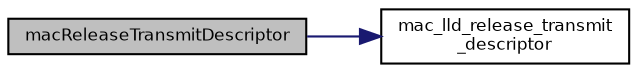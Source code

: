 digraph "macReleaseTransmitDescriptor"
{
  bgcolor="transparent";
  edge [fontname="Helvetica",fontsize="8",labelfontname="Helvetica",labelfontsize="8"];
  node [fontname="Helvetica",fontsize="8",shape=record];
  rankdir="LR";
  Node35 [label="macReleaseTransmitDescriptor",height=0.2,width=0.4,color="black", fillcolor="grey75", style="filled", fontcolor="black"];
  Node35 -> Node36 [color="midnightblue",fontsize="8",style="solid",fontname="Helvetica"];
  Node36 [label="mac_lld_release_transmit\l_descriptor",height=0.2,width=0.4,color="black",URL="$group___m_a_c.html#ga29cd5df4ce571b7088c7107cf7901330",tooltip="Releases a transmit descriptor and starts the transmission of the enqueued data as a single frame..."];
}
